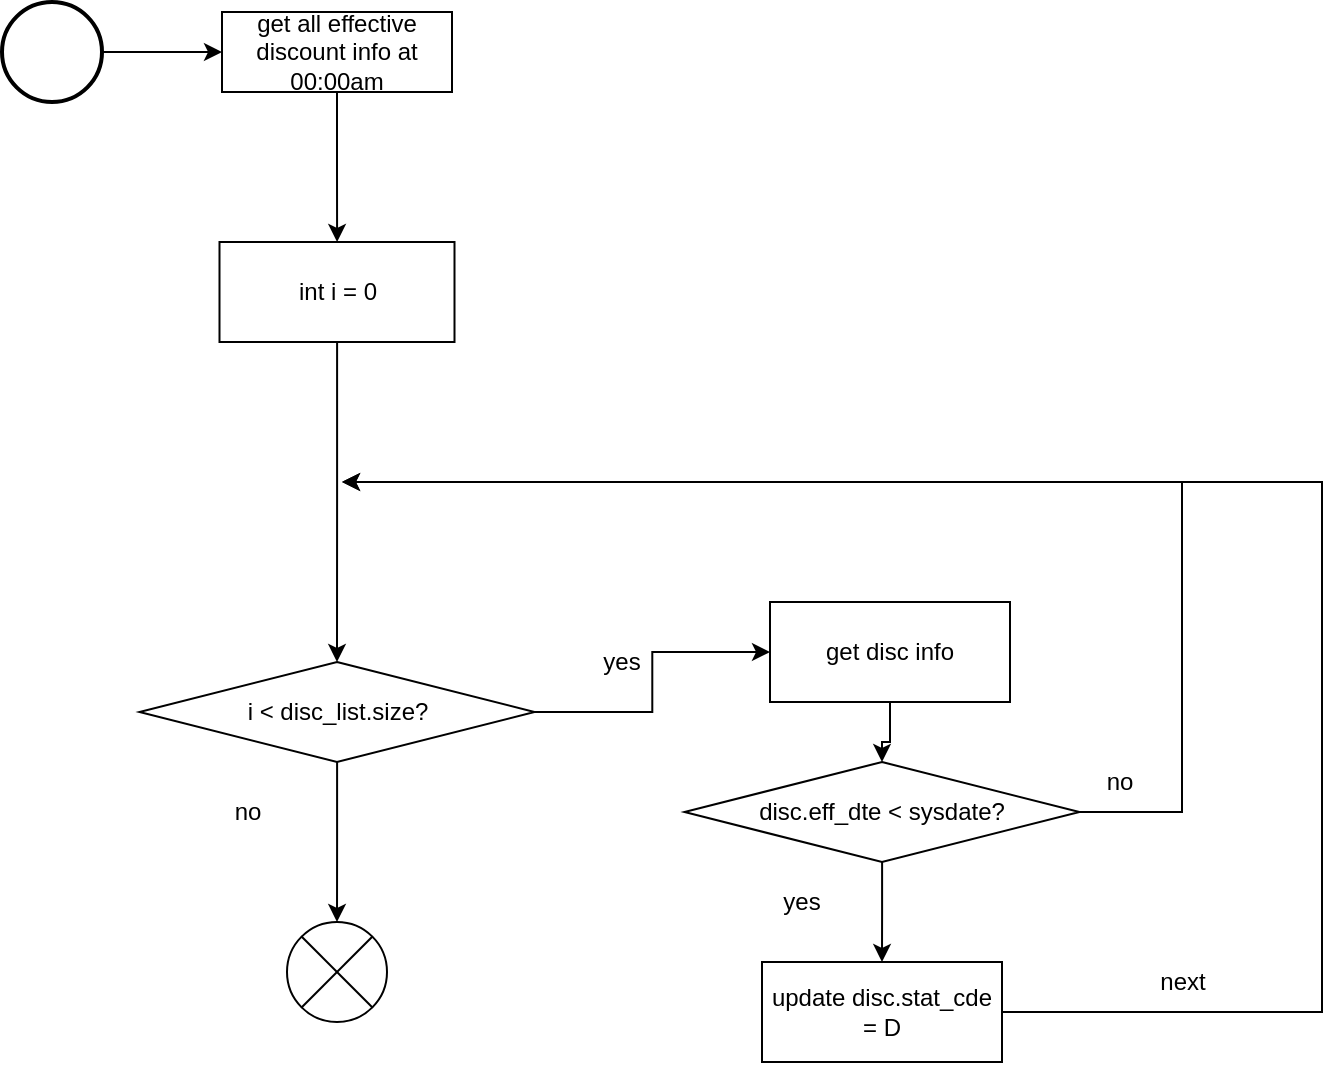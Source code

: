 <mxfile version="13.4.4" type="github">
  <diagram id="WtcCqiZAIry3gZozMZns" name="Page-1">
    <mxGraphModel dx="1902" dy="1037" grid="1" gridSize="10" guides="1" tooltips="1" connect="1" arrows="1" fold="1" page="1" pageScale="1" pageWidth="827" pageHeight="1169" math="0" shadow="0">
      <root>
        <mxCell id="0" />
        <mxCell id="1" parent="0" />
        <mxCell id="DU9e7dJnHGMR_0h4N2ql-3" style="edgeStyle=orthogonalEdgeStyle;rounded=0;orthogonalLoop=1;jettySize=auto;html=1;" edge="1" parent="1" source="DU9e7dJnHGMR_0h4N2ql-1" target="DU9e7dJnHGMR_0h4N2ql-2">
          <mxGeometry relative="1" as="geometry" />
        </mxCell>
        <mxCell id="DU9e7dJnHGMR_0h4N2ql-1" value="" style="strokeWidth=2;html=1;shape=mxgraph.flowchart.start_2;whiteSpace=wrap;labelBackgroundColor=#000000;" vertex="1" parent="1">
          <mxGeometry x="30" y="20" width="50" height="50" as="geometry" />
        </mxCell>
        <mxCell id="DU9e7dJnHGMR_0h4N2ql-6" style="edgeStyle=orthogonalEdgeStyle;rounded=0;orthogonalLoop=1;jettySize=auto;html=1;" edge="1" parent="1" source="DU9e7dJnHGMR_0h4N2ql-2" target="DU9e7dJnHGMR_0h4N2ql-5">
          <mxGeometry relative="1" as="geometry" />
        </mxCell>
        <mxCell id="DU9e7dJnHGMR_0h4N2ql-2" value="&lt;span&gt;get all effective discount info at 00:00am&lt;br&gt;&lt;/span&gt;" style="rounded=0;whiteSpace=wrap;html=1;labelBackgroundColor=none;" vertex="1" parent="1">
          <mxGeometry x="140" y="25" width="115" height="40" as="geometry" />
        </mxCell>
        <mxCell id="DU9e7dJnHGMR_0h4N2ql-19" style="edgeStyle=orthogonalEdgeStyle;rounded=0;orthogonalLoop=1;jettySize=auto;html=1;" edge="1" parent="1" source="DU9e7dJnHGMR_0h4N2ql-4" target="DU9e7dJnHGMR_0h4N2ql-18">
          <mxGeometry relative="1" as="geometry" />
        </mxCell>
        <mxCell id="DU9e7dJnHGMR_0h4N2ql-22" style="edgeStyle=orthogonalEdgeStyle;rounded=0;orthogonalLoop=1;jettySize=auto;html=1;" edge="1" parent="1" source="DU9e7dJnHGMR_0h4N2ql-4">
          <mxGeometry relative="1" as="geometry">
            <mxPoint x="200" y="260" as="targetPoint" />
            <Array as="points">
              <mxPoint x="620" y="425" />
              <mxPoint x="620" y="260" />
              <mxPoint x="200" y="260" />
            </Array>
          </mxGeometry>
        </mxCell>
        <mxCell id="DU9e7dJnHGMR_0h4N2ql-4" value="disc.eff_dte &amp;lt; sysdate?" style="rhombus;whiteSpace=wrap;html=1;labelBackgroundColor=none;" vertex="1" parent="1">
          <mxGeometry x="371.25" y="400" width="197.5" height="50" as="geometry" />
        </mxCell>
        <mxCell id="DU9e7dJnHGMR_0h4N2ql-16" style="edgeStyle=orthogonalEdgeStyle;rounded=0;orthogonalLoop=1;jettySize=auto;html=1;entryX=0.5;entryY=0;entryDx=0;entryDy=0;" edge="1" parent="1" source="DU9e7dJnHGMR_0h4N2ql-5" target="DU9e7dJnHGMR_0h4N2ql-7">
          <mxGeometry relative="1" as="geometry" />
        </mxCell>
        <mxCell id="DU9e7dJnHGMR_0h4N2ql-5" value="int i = 0" style="rounded=0;whiteSpace=wrap;html=1;labelBackgroundColor=none;" vertex="1" parent="1">
          <mxGeometry x="138.75" y="140" width="117.5" height="50" as="geometry" />
        </mxCell>
        <mxCell id="DU9e7dJnHGMR_0h4N2ql-9" style="edgeStyle=orthogonalEdgeStyle;rounded=0;orthogonalLoop=1;jettySize=auto;html=1;entryX=0.5;entryY=0;entryDx=0;entryDy=0;entryPerimeter=0;" edge="1" parent="1" source="DU9e7dJnHGMR_0h4N2ql-7" target="DU9e7dJnHGMR_0h4N2ql-8">
          <mxGeometry relative="1" as="geometry" />
        </mxCell>
        <mxCell id="DU9e7dJnHGMR_0h4N2ql-11" style="edgeStyle=orthogonalEdgeStyle;rounded=0;orthogonalLoop=1;jettySize=auto;html=1;entryX=0;entryY=0.5;entryDx=0;entryDy=0;" edge="1" parent="1" source="DU9e7dJnHGMR_0h4N2ql-7" target="DU9e7dJnHGMR_0h4N2ql-13">
          <mxGeometry relative="1" as="geometry" />
        </mxCell>
        <mxCell id="DU9e7dJnHGMR_0h4N2ql-7" value="i &amp;lt; disc_list.size?" style="rhombus;whiteSpace=wrap;html=1;labelBackgroundColor=none;" vertex="1" parent="1">
          <mxGeometry x="98.75" y="350" width="197.5" height="50" as="geometry" />
        </mxCell>
        <mxCell id="DU9e7dJnHGMR_0h4N2ql-8" value="" style="verticalLabelPosition=bottom;verticalAlign=top;html=1;shape=mxgraph.flowchart.or;labelBackgroundColor=none;" vertex="1" parent="1">
          <mxGeometry x="172.5" y="480" width="50" height="50" as="geometry" />
        </mxCell>
        <mxCell id="DU9e7dJnHGMR_0h4N2ql-10" value="no" style="text;html=1;strokeColor=none;fillColor=none;align=center;verticalAlign=middle;whiteSpace=wrap;rounded=0;labelBackgroundColor=none;" vertex="1" parent="1">
          <mxGeometry x="132.5" y="415" width="40" height="20" as="geometry" />
        </mxCell>
        <mxCell id="DU9e7dJnHGMR_0h4N2ql-12" value="yes" style="text;html=1;strokeColor=none;fillColor=none;align=center;verticalAlign=middle;whiteSpace=wrap;rounded=0;labelBackgroundColor=none;" vertex="1" parent="1">
          <mxGeometry x="320" y="340" width="40" height="20" as="geometry" />
        </mxCell>
        <mxCell id="DU9e7dJnHGMR_0h4N2ql-14" style="edgeStyle=orthogonalEdgeStyle;rounded=0;orthogonalLoop=1;jettySize=auto;html=1;entryX=0.5;entryY=0;entryDx=0;entryDy=0;" edge="1" parent="1" source="DU9e7dJnHGMR_0h4N2ql-13" target="DU9e7dJnHGMR_0h4N2ql-4">
          <mxGeometry relative="1" as="geometry" />
        </mxCell>
        <mxCell id="DU9e7dJnHGMR_0h4N2ql-13" value="get disc info" style="rounded=0;whiteSpace=wrap;html=1;labelBackgroundColor=none;" vertex="1" parent="1">
          <mxGeometry x="414" y="320" width="120" height="50" as="geometry" />
        </mxCell>
        <mxCell id="DU9e7dJnHGMR_0h4N2ql-24" style="edgeStyle=orthogonalEdgeStyle;rounded=0;orthogonalLoop=1;jettySize=auto;html=1;" edge="1" parent="1" source="DU9e7dJnHGMR_0h4N2ql-18">
          <mxGeometry relative="1" as="geometry">
            <mxPoint x="200" y="260" as="targetPoint" />
            <Array as="points">
              <mxPoint x="690" y="525" />
              <mxPoint x="690" y="260" />
            </Array>
          </mxGeometry>
        </mxCell>
        <mxCell id="DU9e7dJnHGMR_0h4N2ql-18" value="update disc.stat_cde = D" style="rounded=0;whiteSpace=wrap;html=1;labelBackgroundColor=none;" vertex="1" parent="1">
          <mxGeometry x="410" y="500" width="120" height="50" as="geometry" />
        </mxCell>
        <mxCell id="DU9e7dJnHGMR_0h4N2ql-21" value="yes" style="text;html=1;strokeColor=none;fillColor=none;align=center;verticalAlign=middle;whiteSpace=wrap;rounded=0;labelBackgroundColor=none;" vertex="1" parent="1">
          <mxGeometry x="410" y="460" width="40" height="20" as="geometry" />
        </mxCell>
        <mxCell id="DU9e7dJnHGMR_0h4N2ql-23" value="no" style="text;html=1;strokeColor=none;fillColor=none;align=center;verticalAlign=middle;whiteSpace=wrap;rounded=0;labelBackgroundColor=none;" vertex="1" parent="1">
          <mxGeometry x="568.75" y="400" width="40" height="20" as="geometry" />
        </mxCell>
        <mxCell id="2" value="next" style="text;html=1;align=center;verticalAlign=middle;resizable=0;points=[];autosize=1;" vertex="1" parent="1">
          <mxGeometry x="600" y="500" width="40" height="20" as="geometry" />
        </mxCell>
      </root>
    </mxGraphModel>
  </diagram>
</mxfile>
